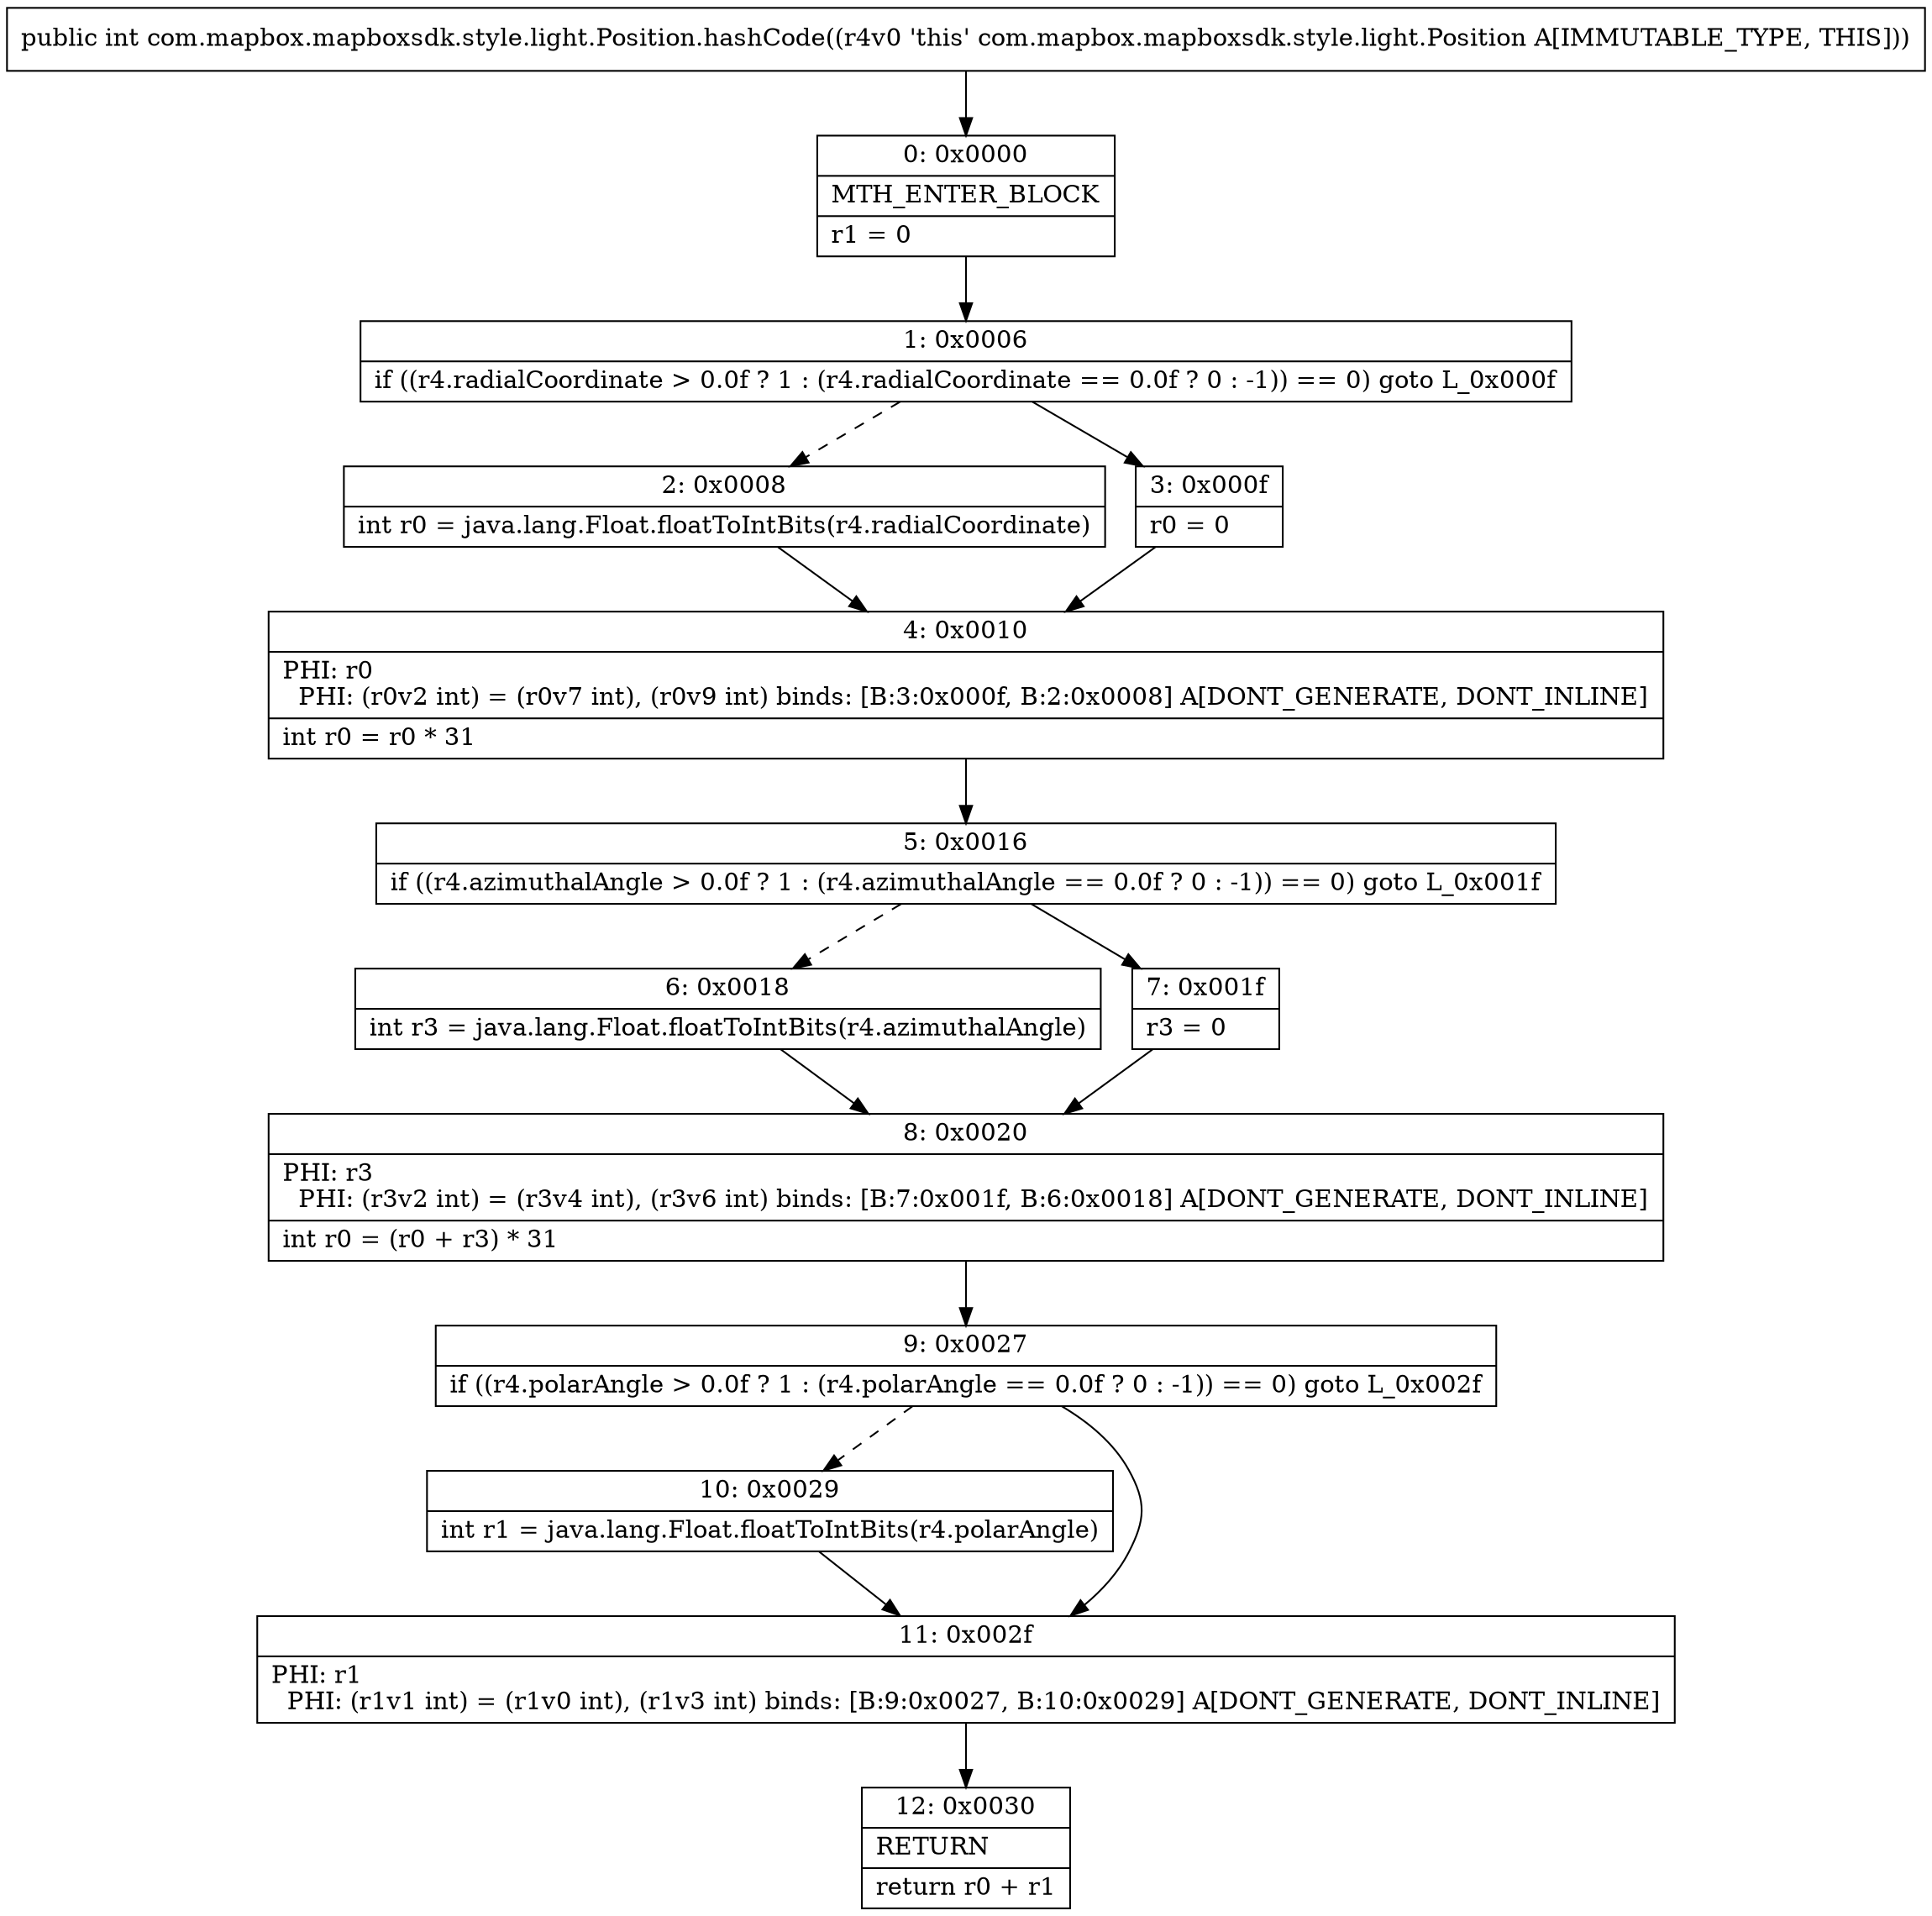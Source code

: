 digraph "CFG forcom.mapbox.mapboxsdk.style.light.Position.hashCode()I" {
Node_0 [shape=record,label="{0\:\ 0x0000|MTH_ENTER_BLOCK\l|r1 = 0\l}"];
Node_1 [shape=record,label="{1\:\ 0x0006|if ((r4.radialCoordinate \> 0.0f ? 1 : (r4.radialCoordinate == 0.0f ? 0 : \-1)) == 0) goto L_0x000f\l}"];
Node_2 [shape=record,label="{2\:\ 0x0008|int r0 = java.lang.Float.floatToIntBits(r4.radialCoordinate)\l}"];
Node_3 [shape=record,label="{3\:\ 0x000f|r0 = 0\l}"];
Node_4 [shape=record,label="{4\:\ 0x0010|PHI: r0 \l  PHI: (r0v2 int) = (r0v7 int), (r0v9 int) binds: [B:3:0x000f, B:2:0x0008] A[DONT_GENERATE, DONT_INLINE]\l|int r0 = r0 * 31\l}"];
Node_5 [shape=record,label="{5\:\ 0x0016|if ((r4.azimuthalAngle \> 0.0f ? 1 : (r4.azimuthalAngle == 0.0f ? 0 : \-1)) == 0) goto L_0x001f\l}"];
Node_6 [shape=record,label="{6\:\ 0x0018|int r3 = java.lang.Float.floatToIntBits(r4.azimuthalAngle)\l}"];
Node_7 [shape=record,label="{7\:\ 0x001f|r3 = 0\l}"];
Node_8 [shape=record,label="{8\:\ 0x0020|PHI: r3 \l  PHI: (r3v2 int) = (r3v4 int), (r3v6 int) binds: [B:7:0x001f, B:6:0x0018] A[DONT_GENERATE, DONT_INLINE]\l|int r0 = (r0 + r3) * 31\l}"];
Node_9 [shape=record,label="{9\:\ 0x0027|if ((r4.polarAngle \> 0.0f ? 1 : (r4.polarAngle == 0.0f ? 0 : \-1)) == 0) goto L_0x002f\l}"];
Node_10 [shape=record,label="{10\:\ 0x0029|int r1 = java.lang.Float.floatToIntBits(r4.polarAngle)\l}"];
Node_11 [shape=record,label="{11\:\ 0x002f|PHI: r1 \l  PHI: (r1v1 int) = (r1v0 int), (r1v3 int) binds: [B:9:0x0027, B:10:0x0029] A[DONT_GENERATE, DONT_INLINE]\l}"];
Node_12 [shape=record,label="{12\:\ 0x0030|RETURN\l|return r0 + r1\l}"];
MethodNode[shape=record,label="{public int com.mapbox.mapboxsdk.style.light.Position.hashCode((r4v0 'this' com.mapbox.mapboxsdk.style.light.Position A[IMMUTABLE_TYPE, THIS])) }"];
MethodNode -> Node_0;
Node_0 -> Node_1;
Node_1 -> Node_2[style=dashed];
Node_1 -> Node_3;
Node_2 -> Node_4;
Node_3 -> Node_4;
Node_4 -> Node_5;
Node_5 -> Node_6[style=dashed];
Node_5 -> Node_7;
Node_6 -> Node_8;
Node_7 -> Node_8;
Node_8 -> Node_9;
Node_9 -> Node_10[style=dashed];
Node_9 -> Node_11;
Node_10 -> Node_11;
Node_11 -> Node_12;
}

